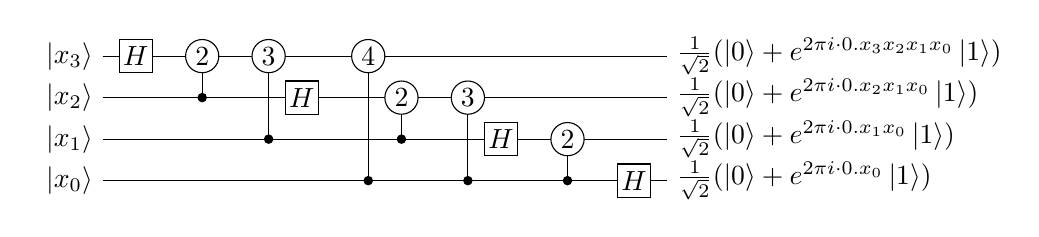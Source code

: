 \providecommand{\ket}[1]{\left|#1\right\rangle}
\begin{tikzpicture}[scale=1.0,x=1pt,y=1pt]
\filldraw[color=white] (0.0, -7.5) rectangle (204.0, 52.5);
% Drawing wires
% Line 4: a1 W \ket{x_1} \frac{1}{\sqrt{2}}(\ket{0}+e^{2{\pi}i{\cdot0}.x_1x_0}\ket{1})
\draw[color=black] (0.0,15.0) -- (204.0,15.0);
\draw[color=black] (0.0,15.0) node[left] {$\ket{x_1}$};
% Line 5: a0 W \ket{x_0} \frac{1}{\sqrt{2}}(\ket{0}+e^{2{\pi}i{\cdot0}.x_0}\ket{1})
\draw[color=black] (0.0,0.0) -- (204.0,0.0);
\draw[color=black] (0.0,0.0) node[left] {$\ket{x_0}$};
% Line 2: a3 W \ket{x_3} \frac{1}{\sqrt{2}}(\ket{0}+e^{2{\pi}i{\cdot0}.x_3x_2x_1x_0}\ket{1})
\draw[color=black] (0.0,45.0) -- (204.0,45.0);
\draw[color=black] (0.0,45.0) node[left] {$\ket{x_3}$};
% Line 3: a2 W \ket{x_2} \frac{1}{\sqrt{2}}(\ket{0}+e^{2{\pi}i{\cdot0}.x_2x_1x_0}\ket{1})
\draw[color=black] (0.0,30.0) -- (204.0,30.0);
\draw[color=black] (0.0,30.0) node[left] {$\ket{x_2}$};
% Done with wires; drawing gates
% Line 6: a3 H
\begin{scope}
\draw[fill=white] (12.0, 45.0) +(-45.0:8.485pt and 8.485pt) -- +(45.0:8.485pt and 8.485pt) -- +(135.0:8.485pt and 8.485pt) -- +(225.0:8.485pt and 8.485pt) -- cycle;
\clip (12.0, 45.0) +(-45.0:8.485pt and 8.485pt) -- +(45.0:8.485pt and 8.485pt) -- +(135.0:8.485pt and 8.485pt) -- +(225.0:8.485pt and 8.485pt) -- cycle;
\draw (12.0, 45.0) node {$H$};
\end{scope}
% Line 7: a3 P $2$ a2
\draw (36.0,45.0) -- (36.0,30.0);
\begin{scope}
\draw[fill=white] (36.0, 45.0) circle(6.0pt);
\clip (36.0, 45.0) circle(6.0pt);
\draw (36.0, 45.0) node {$2$};
\end{scope}
\filldraw (36.0, 30.0) circle(1.5pt);
% Line 8: a3 P $3$ a1
\draw (60.0,45.0) -- (60.0,15.0);
\begin{scope}
\draw[fill=white] (60.0, 45.0) circle(6.0pt);
\clip (60.0, 45.0) circle(6.0pt);
\draw (60.0, 45.0) node {$3$};
\end{scope}
\filldraw (60.0, 15.0) circle(1.5pt);
% Line 10: a2 H
\begin{scope}
\draw[fill=white] (72.0, 30.0) +(-45.0:8.485pt and 8.485pt) -- +(45.0:8.485pt and 8.485pt) -- +(135.0:8.485pt and 8.485pt) -- +(225.0:8.485pt and 8.485pt) -- cycle;
\clip (72.0, 30.0) +(-45.0:8.485pt and 8.485pt) -- +(45.0:8.485pt and 8.485pt) -- +(135.0:8.485pt and 8.485pt) -- +(225.0:8.485pt and 8.485pt) -- cycle;
\draw (72.0, 30.0) node {$H$};
\end{scope}
% Line 9: a3 P $4$ a0
\draw (96.0,45.0) -- (96.0,0.0);
\begin{scope}
\draw[fill=white] (96.0, 45.0) circle(6.0pt);
\clip (96.0, 45.0) circle(6.0pt);
\draw (96.0, 45.0) node {$4$};
\end{scope}
\filldraw (96.0, 0.0) circle(1.5pt);
% Line 11: a2 P $2$ a1
\draw (108.0,30.0) -- (108.0,15.0);
\begin{scope}
\draw[fill=white] (108.0, 30.0) circle(6.0pt);
\clip (108.0, 30.0) circle(6.0pt);
\draw (108.0, 30.0) node {$2$};
\end{scope}
\filldraw (108.0, 15.0) circle(1.5pt);
% Line 12: a2 P $3$ a0
\draw (132.0,30.0) -- (132.0,0.0);
\begin{scope}
\draw[fill=white] (132.0, 30.0) circle(6.0pt);
\clip (132.0, 30.0) circle(6.0pt);
\draw (132.0, 30.0) node {$3$};
\end{scope}
\filldraw (132.0, 0.0) circle(1.5pt);
% Line 13: a1 H
\begin{scope}
\draw[fill=white] (144.0, 15.0) +(-45.0:8.485pt and 8.485pt) -- +(45.0:8.485pt and 8.485pt) -- +(135.0:8.485pt and 8.485pt) -- +(225.0:8.485pt and 8.485pt) -- cycle;
\clip (144.0, 15.0) +(-45.0:8.485pt and 8.485pt) -- +(45.0:8.485pt and 8.485pt) -- +(135.0:8.485pt and 8.485pt) -- +(225.0:8.485pt and 8.485pt) -- cycle;
\draw (144.0, 15.0) node {$H$};
\end{scope}
% Line 14: a1 P $2$ a0
\draw (168.0,15.0) -- (168.0,0.0);
\begin{scope}
\draw[fill=white] (168.0, 15.0) circle(6.0pt);
\clip (168.0, 15.0) circle(6.0pt);
\draw (168.0, 15.0) node {$2$};
\end{scope}
\filldraw (168.0, 0.0) circle(1.5pt);
% Line 15: a0 H
\begin{scope}
\draw[fill=white] (192.0, -0.0) +(-45.0:8.485pt and 8.485pt) -- +(45.0:8.485pt and 8.485pt) -- +(135.0:8.485pt and 8.485pt) -- +(225.0:8.485pt and 8.485pt) -- cycle;
\clip (192.0, -0.0) +(-45.0:8.485pt and 8.485pt) -- +(45.0:8.485pt and 8.485pt) -- +(135.0:8.485pt and 8.485pt) -- +(225.0:8.485pt and 8.485pt) -- cycle;
\draw (192.0, -0.0) node {$H$};
\end{scope}
% Done with gates; drawing ending labels
\draw[color=black] (204.0,15.0) node[right] {$\frac{1}{\sqrt{2}}(\ket{0}+e^{2{\pi}i{\cdot0}.x_1x_0}\ket{1})$};
\draw[color=black] (204.0,0.0) node[right] {$\frac{1}{\sqrt{2}}(\ket{0}+e^{2{\pi}i{\cdot0}.x_0}\ket{1})$};
\draw[color=black] (204.0,45.0) node[right] {$\frac{1}{\sqrt{2}}(\ket{0}+e^{2{\pi}i{\cdot0}.x_3x_2x_1x_0}\ket{1})$};
\draw[color=black] (204.0,30.0) node[right] {$\frac{1}{\sqrt{2}}(\ket{0}+e^{2{\pi}i{\cdot0}.x_2x_1x_0}\ket{1})$};
% Done with ending labels; drawing cut lines and comments
% Done with comments
\end{tikzpicture}
